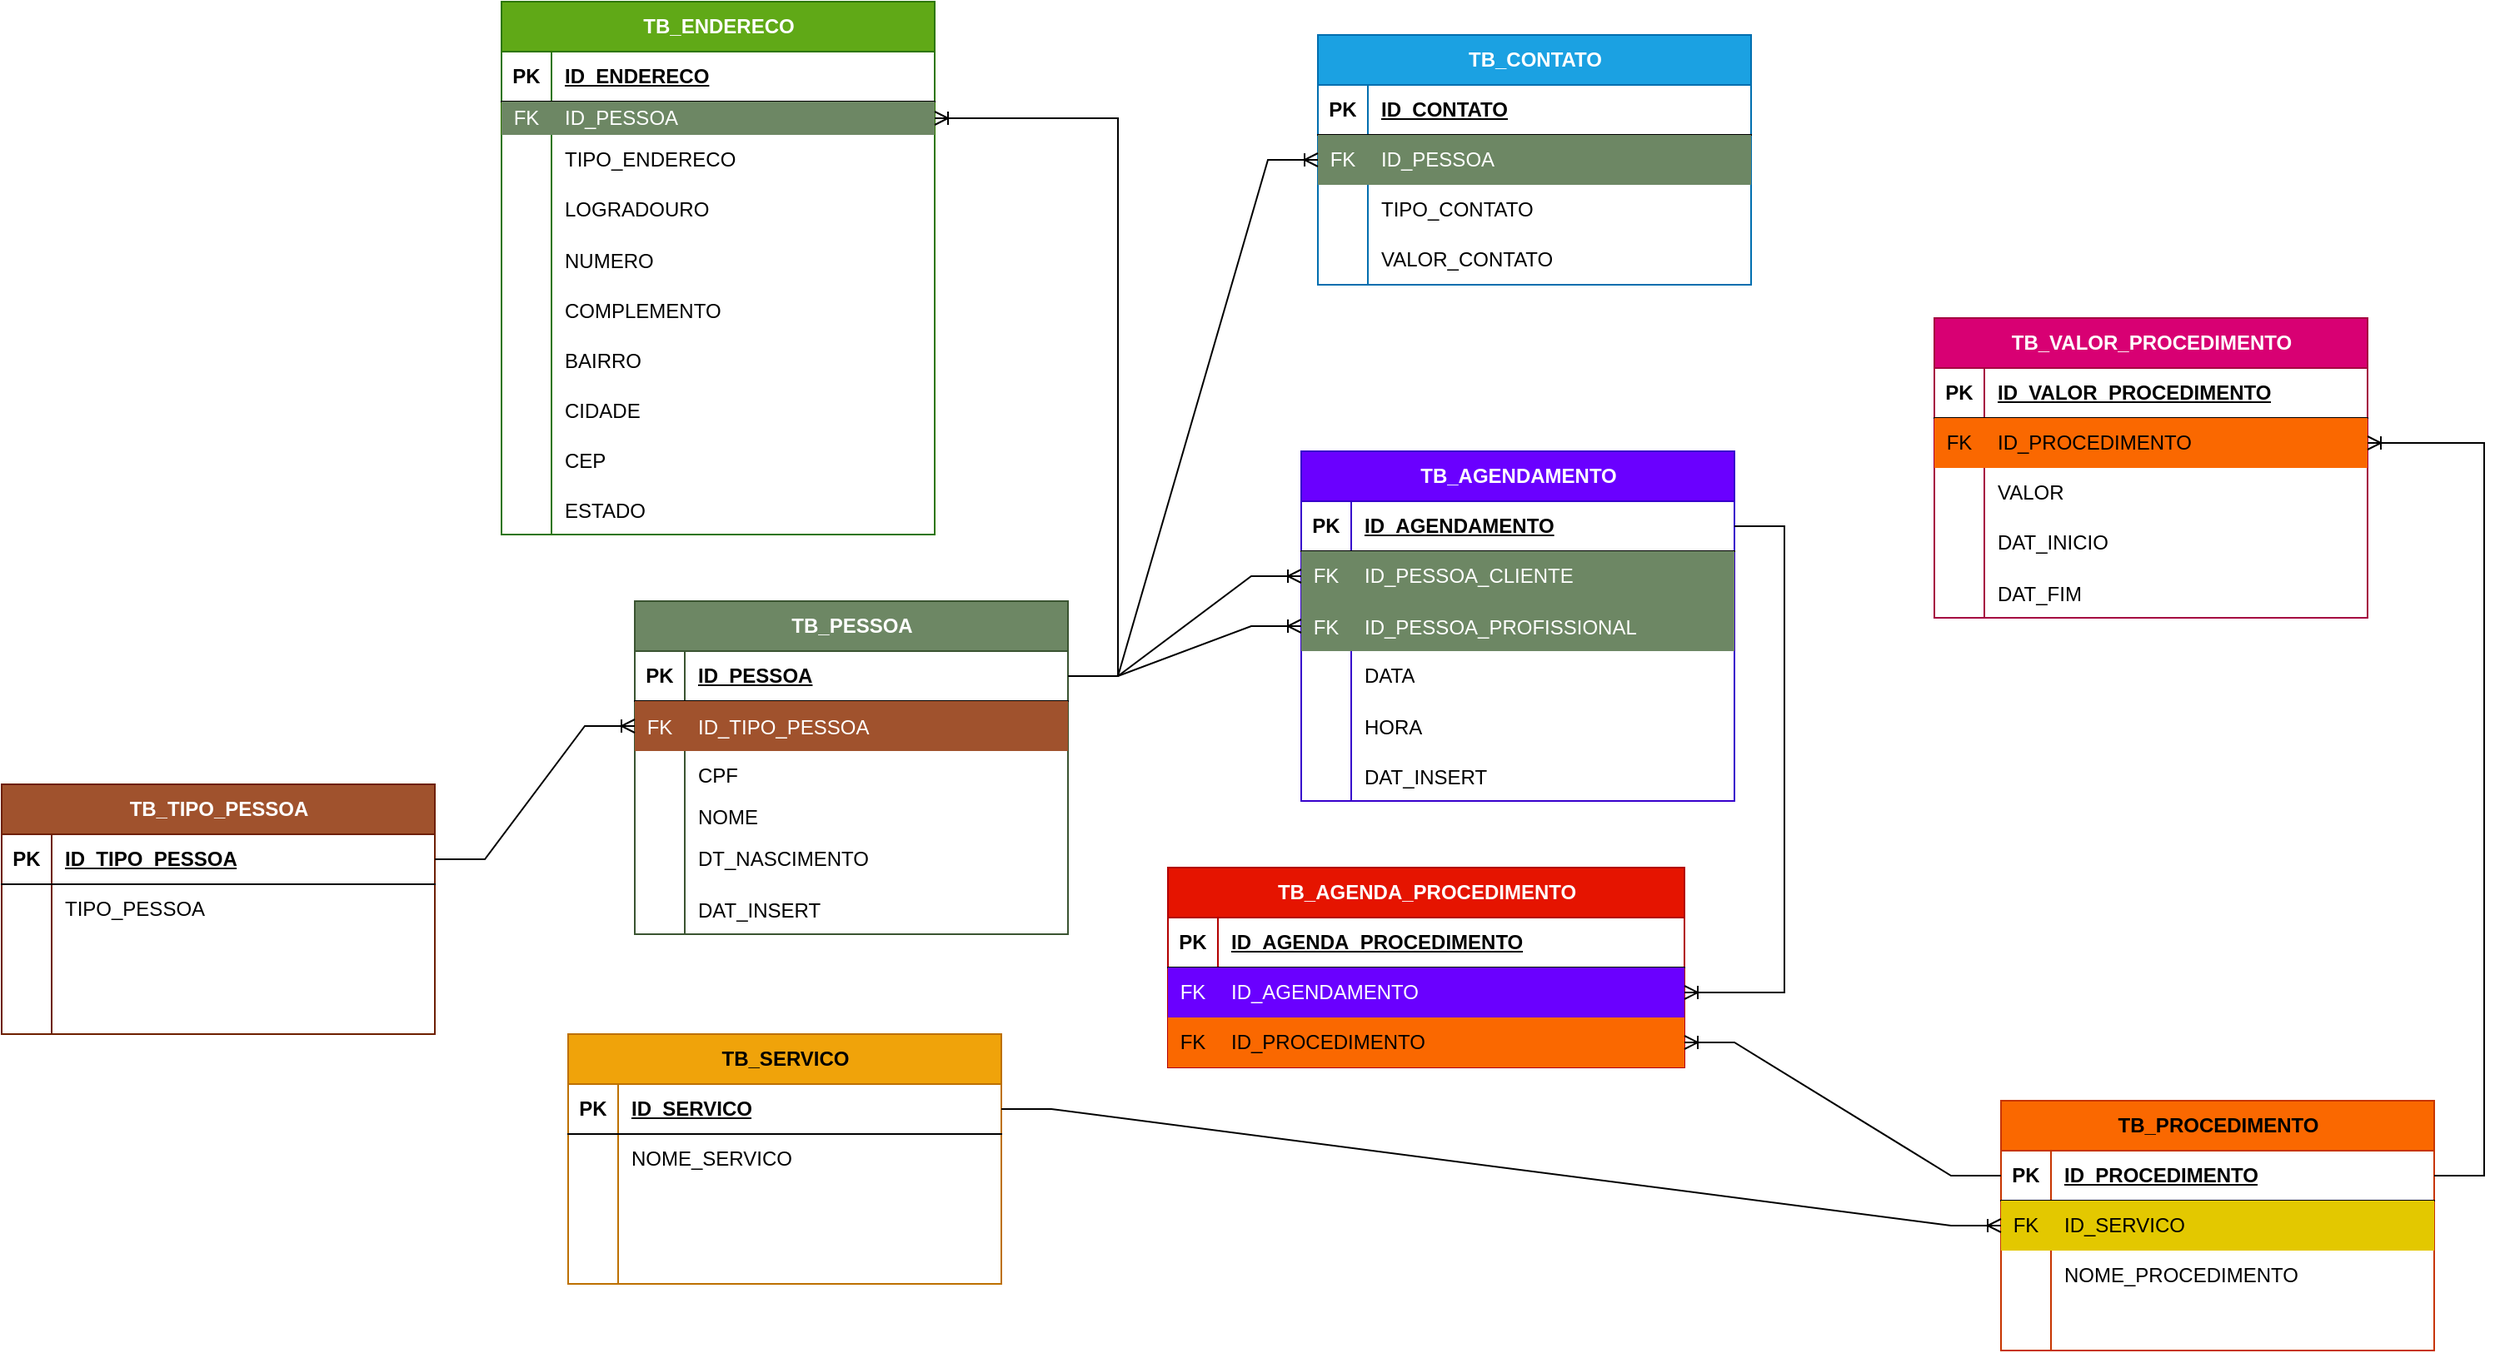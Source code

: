 <mxfile version="22.1.18" type="device">
  <diagram name="Page-1" id="kfKm6hK98SW3rsAAeNhE">
    <mxGraphModel dx="1103" dy="1609" grid="1" gridSize="10" guides="1" tooltips="1" connect="1" arrows="1" fold="1" page="0" pageScale="1" pageWidth="827" pageHeight="1169" math="0" shadow="0">
      <root>
        <mxCell id="0" />
        <mxCell id="1" parent="0" />
        <mxCell id="32uv14iKNgtsByc-6M70-2" value="TB_PESSOA" style="shape=table;startSize=30;container=1;collapsible=1;childLayout=tableLayout;fixedRows=1;rowLines=0;fontStyle=1;align=center;resizeLast=1;html=1;fillColor=#6d8764;fontColor=#ffffff;strokeColor=#3A5431;" parent="1" vertex="1">
          <mxGeometry x="1360" y="-70" width="260" height="200" as="geometry" />
        </mxCell>
        <mxCell id="32uv14iKNgtsByc-6M70-3" value="" style="shape=tableRow;horizontal=0;startSize=0;swimlaneHead=0;swimlaneBody=0;fillColor=none;collapsible=0;dropTarget=0;points=[[0,0.5],[1,0.5]];portConstraint=eastwest;top=0;left=0;right=0;bottom=1;" parent="32uv14iKNgtsByc-6M70-2" vertex="1">
          <mxGeometry y="30" width="260" height="30" as="geometry" />
        </mxCell>
        <mxCell id="32uv14iKNgtsByc-6M70-4" value="PK" style="shape=partialRectangle;connectable=0;fillColor=none;top=0;left=0;bottom=0;right=0;fontStyle=1;overflow=hidden;whiteSpace=wrap;html=1;" parent="32uv14iKNgtsByc-6M70-3" vertex="1">
          <mxGeometry width="30" height="30" as="geometry">
            <mxRectangle width="30" height="30" as="alternateBounds" />
          </mxGeometry>
        </mxCell>
        <mxCell id="32uv14iKNgtsByc-6M70-5" value="ID_PESSOA" style="shape=partialRectangle;connectable=0;fillColor=none;top=0;left=0;bottom=0;right=0;align=left;spacingLeft=6;fontStyle=5;overflow=hidden;whiteSpace=wrap;html=1;" parent="32uv14iKNgtsByc-6M70-3" vertex="1">
          <mxGeometry x="30" width="230" height="30" as="geometry">
            <mxRectangle width="230" height="30" as="alternateBounds" />
          </mxGeometry>
        </mxCell>
        <mxCell id="a17Sjo-pHTHRnqg8WpkV-28" value="" style="shape=tableRow;horizontal=0;startSize=0;swimlaneHead=0;swimlaneBody=0;fillColor=none;collapsible=0;dropTarget=0;points=[[0,0.5],[1,0.5]];portConstraint=eastwest;top=0;left=0;right=0;bottom=0;" parent="32uv14iKNgtsByc-6M70-2" vertex="1">
          <mxGeometry y="60" width="260" height="30" as="geometry" />
        </mxCell>
        <mxCell id="a17Sjo-pHTHRnqg8WpkV-29" value="FK" style="shape=partialRectangle;connectable=0;fillColor=#a0522d;top=0;left=0;bottom=0;right=0;editable=1;overflow=hidden;fontColor=#ffffff;strokeColor=#6D1F00;" parent="a17Sjo-pHTHRnqg8WpkV-28" vertex="1">
          <mxGeometry width="30" height="30" as="geometry">
            <mxRectangle width="30" height="30" as="alternateBounds" />
          </mxGeometry>
        </mxCell>
        <mxCell id="a17Sjo-pHTHRnqg8WpkV-30" value="ID_TIPO_PESSOA" style="shape=partialRectangle;connectable=0;fillColor=#a0522d;top=0;left=0;bottom=0;right=0;align=left;spacingLeft=6;overflow=hidden;fontColor=#ffffff;strokeColor=#6D1F00;" parent="a17Sjo-pHTHRnqg8WpkV-28" vertex="1">
          <mxGeometry x="30" width="230" height="30" as="geometry">
            <mxRectangle width="230" height="30" as="alternateBounds" />
          </mxGeometry>
        </mxCell>
        <mxCell id="32uv14iKNgtsByc-6M70-6" value="" style="shape=tableRow;horizontal=0;startSize=0;swimlaneHead=0;swimlaneBody=0;fillColor=none;collapsible=0;dropTarget=0;points=[[0,0.5],[1,0.5]];portConstraint=eastwest;top=0;left=0;right=0;bottom=0;" parent="32uv14iKNgtsByc-6M70-2" vertex="1">
          <mxGeometry y="90" width="260" height="30" as="geometry" />
        </mxCell>
        <mxCell id="32uv14iKNgtsByc-6M70-7" value="" style="shape=partialRectangle;connectable=0;fillColor=none;top=0;left=0;bottom=0;right=0;editable=1;overflow=hidden;whiteSpace=wrap;html=1;" parent="32uv14iKNgtsByc-6M70-6" vertex="1">
          <mxGeometry width="30" height="30" as="geometry">
            <mxRectangle width="30" height="30" as="alternateBounds" />
          </mxGeometry>
        </mxCell>
        <mxCell id="32uv14iKNgtsByc-6M70-8" value="CPF" style="shape=partialRectangle;connectable=0;fillColor=none;top=0;left=0;bottom=0;right=0;align=left;spacingLeft=6;overflow=hidden;whiteSpace=wrap;html=1;" parent="32uv14iKNgtsByc-6M70-6" vertex="1">
          <mxGeometry x="30" width="230" height="30" as="geometry">
            <mxRectangle width="230" height="30" as="alternateBounds" />
          </mxGeometry>
        </mxCell>
        <mxCell id="32uv14iKNgtsByc-6M70-9" value="" style="shape=tableRow;horizontal=0;startSize=0;swimlaneHead=0;swimlaneBody=0;fillColor=none;collapsible=0;dropTarget=0;points=[[0,0.5],[1,0.5]];portConstraint=eastwest;top=0;left=0;right=0;bottom=0;" parent="32uv14iKNgtsByc-6M70-2" vertex="1">
          <mxGeometry y="120" width="260" height="20" as="geometry" />
        </mxCell>
        <mxCell id="32uv14iKNgtsByc-6M70-10" value="" style="shape=partialRectangle;connectable=0;fillColor=none;top=0;left=0;bottom=0;right=0;editable=1;overflow=hidden;whiteSpace=wrap;html=1;" parent="32uv14iKNgtsByc-6M70-9" vertex="1">
          <mxGeometry width="30" height="20" as="geometry">
            <mxRectangle width="30" height="20" as="alternateBounds" />
          </mxGeometry>
        </mxCell>
        <mxCell id="32uv14iKNgtsByc-6M70-11" value="NOME" style="shape=partialRectangle;connectable=0;fillColor=none;top=0;left=0;bottom=0;right=0;align=left;spacingLeft=6;overflow=hidden;whiteSpace=wrap;html=1;" parent="32uv14iKNgtsByc-6M70-9" vertex="1">
          <mxGeometry x="30" width="230" height="20" as="geometry">
            <mxRectangle width="230" height="20" as="alternateBounds" />
          </mxGeometry>
        </mxCell>
        <mxCell id="32uv14iKNgtsByc-6M70-12" value="" style="shape=tableRow;horizontal=0;startSize=0;swimlaneHead=0;swimlaneBody=0;fillColor=none;collapsible=0;dropTarget=0;points=[[0,0.5],[1,0.5]];portConstraint=eastwest;top=0;left=0;right=0;bottom=0;" parent="32uv14iKNgtsByc-6M70-2" vertex="1">
          <mxGeometry y="140" width="260" height="30" as="geometry" />
        </mxCell>
        <mxCell id="32uv14iKNgtsByc-6M70-13" value="" style="shape=partialRectangle;connectable=0;fillColor=none;top=0;left=0;bottom=0;right=0;editable=1;overflow=hidden;whiteSpace=wrap;html=1;" parent="32uv14iKNgtsByc-6M70-12" vertex="1">
          <mxGeometry width="30" height="30" as="geometry">
            <mxRectangle width="30" height="30" as="alternateBounds" />
          </mxGeometry>
        </mxCell>
        <mxCell id="32uv14iKNgtsByc-6M70-14" value="DT_NASCIMENTO" style="shape=partialRectangle;connectable=0;fillColor=none;top=0;left=0;bottom=0;right=0;align=left;spacingLeft=6;overflow=hidden;whiteSpace=wrap;html=1;" parent="32uv14iKNgtsByc-6M70-12" vertex="1">
          <mxGeometry x="30" width="230" height="30" as="geometry">
            <mxRectangle width="230" height="30" as="alternateBounds" />
          </mxGeometry>
        </mxCell>
        <mxCell id="a17Sjo-pHTHRnqg8WpkV-25" value="" style="shape=tableRow;horizontal=0;startSize=0;swimlaneHead=0;swimlaneBody=0;fillColor=none;collapsible=0;dropTarget=0;points=[[0,0.5],[1,0.5]];portConstraint=eastwest;top=0;left=0;right=0;bottom=0;" parent="32uv14iKNgtsByc-6M70-2" vertex="1">
          <mxGeometry y="170" width="260" height="30" as="geometry" />
        </mxCell>
        <mxCell id="a17Sjo-pHTHRnqg8WpkV-26" value="" style="shape=partialRectangle;connectable=0;fillColor=none;top=0;left=0;bottom=0;right=0;editable=1;overflow=hidden;" parent="a17Sjo-pHTHRnqg8WpkV-25" vertex="1">
          <mxGeometry width="30" height="30" as="geometry">
            <mxRectangle width="30" height="30" as="alternateBounds" />
          </mxGeometry>
        </mxCell>
        <mxCell id="a17Sjo-pHTHRnqg8WpkV-27" value="DAT_INSERT" style="shape=partialRectangle;connectable=0;fillColor=none;top=0;left=0;bottom=0;right=0;align=left;spacingLeft=6;overflow=hidden;" parent="a17Sjo-pHTHRnqg8WpkV-25" vertex="1">
          <mxGeometry x="30" width="230" height="30" as="geometry">
            <mxRectangle width="230" height="30" as="alternateBounds" />
          </mxGeometry>
        </mxCell>
        <mxCell id="32uv14iKNgtsByc-6M70-15" value="TB_CONTATO" style="shape=table;startSize=30;container=1;collapsible=1;childLayout=tableLayout;fixedRows=1;rowLines=0;fontStyle=1;align=center;resizeLast=1;html=1;fillColor=#1ba1e2;fontColor=#ffffff;strokeColor=#006EAF;" parent="1" vertex="1">
          <mxGeometry x="1770" y="-410" width="260" height="150" as="geometry" />
        </mxCell>
        <mxCell id="32uv14iKNgtsByc-6M70-16" value="" style="shape=tableRow;horizontal=0;startSize=0;swimlaneHead=0;swimlaneBody=0;fillColor=none;collapsible=0;dropTarget=0;points=[[0,0.5],[1,0.5]];portConstraint=eastwest;top=0;left=0;right=0;bottom=1;" parent="32uv14iKNgtsByc-6M70-15" vertex="1">
          <mxGeometry y="30" width="260" height="30" as="geometry" />
        </mxCell>
        <mxCell id="32uv14iKNgtsByc-6M70-17" value="PK" style="shape=partialRectangle;connectable=0;fillColor=none;top=0;left=0;bottom=0;right=0;fontStyle=1;overflow=hidden;whiteSpace=wrap;html=1;" parent="32uv14iKNgtsByc-6M70-16" vertex="1">
          <mxGeometry width="30" height="30" as="geometry">
            <mxRectangle width="30" height="30" as="alternateBounds" />
          </mxGeometry>
        </mxCell>
        <mxCell id="32uv14iKNgtsByc-6M70-18" value="ID_CONTATO" style="shape=partialRectangle;connectable=0;fillColor=none;top=0;left=0;bottom=0;right=0;align=left;spacingLeft=6;fontStyle=5;overflow=hidden;whiteSpace=wrap;html=1;" parent="32uv14iKNgtsByc-6M70-16" vertex="1">
          <mxGeometry x="30" width="230" height="30" as="geometry">
            <mxRectangle width="230" height="30" as="alternateBounds" />
          </mxGeometry>
        </mxCell>
        <mxCell id="32uv14iKNgtsByc-6M70-19" value="" style="shape=tableRow;horizontal=0;startSize=0;swimlaneHead=0;swimlaneBody=0;fillColor=none;collapsible=0;dropTarget=0;points=[[0,0.5],[1,0.5]];portConstraint=eastwest;top=0;left=0;right=0;bottom=0;" parent="32uv14iKNgtsByc-6M70-15" vertex="1">
          <mxGeometry y="60" width="260" height="30" as="geometry" />
        </mxCell>
        <mxCell id="32uv14iKNgtsByc-6M70-20" value="FK" style="shape=partialRectangle;connectable=0;fillColor=#6d8764;top=0;left=0;bottom=0;right=0;editable=1;overflow=hidden;whiteSpace=wrap;html=1;fontColor=#ffffff;strokeColor=#3A5431;" parent="32uv14iKNgtsByc-6M70-19" vertex="1">
          <mxGeometry width="30" height="30" as="geometry">
            <mxRectangle width="30" height="30" as="alternateBounds" />
          </mxGeometry>
        </mxCell>
        <mxCell id="32uv14iKNgtsByc-6M70-21" value="ID_PESSOA" style="shape=partialRectangle;connectable=0;fillColor=#6d8764;top=0;left=0;bottom=0;right=0;align=left;spacingLeft=6;overflow=hidden;whiteSpace=wrap;html=1;fontColor=#ffffff;strokeColor=#3A5431;" parent="32uv14iKNgtsByc-6M70-19" vertex="1">
          <mxGeometry x="30" width="230" height="30" as="geometry">
            <mxRectangle width="230" height="30" as="alternateBounds" />
          </mxGeometry>
        </mxCell>
        <mxCell id="32uv14iKNgtsByc-6M70-22" value="" style="shape=tableRow;horizontal=0;startSize=0;swimlaneHead=0;swimlaneBody=0;fillColor=none;collapsible=0;dropTarget=0;points=[[0,0.5],[1,0.5]];portConstraint=eastwest;top=0;left=0;right=0;bottom=0;" parent="32uv14iKNgtsByc-6M70-15" vertex="1">
          <mxGeometry y="90" width="260" height="30" as="geometry" />
        </mxCell>
        <mxCell id="32uv14iKNgtsByc-6M70-23" value="" style="shape=partialRectangle;connectable=0;fillColor=none;top=0;left=0;bottom=0;right=0;editable=1;overflow=hidden;whiteSpace=wrap;html=1;" parent="32uv14iKNgtsByc-6M70-22" vertex="1">
          <mxGeometry width="30" height="30" as="geometry">
            <mxRectangle width="30" height="30" as="alternateBounds" />
          </mxGeometry>
        </mxCell>
        <mxCell id="32uv14iKNgtsByc-6M70-24" value="TIPO_CONTATO" style="shape=partialRectangle;connectable=0;fillColor=none;top=0;left=0;bottom=0;right=0;align=left;spacingLeft=6;overflow=hidden;whiteSpace=wrap;html=1;" parent="32uv14iKNgtsByc-6M70-22" vertex="1">
          <mxGeometry x="30" width="230" height="30" as="geometry">
            <mxRectangle width="230" height="30" as="alternateBounds" />
          </mxGeometry>
        </mxCell>
        <mxCell id="32uv14iKNgtsByc-6M70-25" value="" style="shape=tableRow;horizontal=0;startSize=0;swimlaneHead=0;swimlaneBody=0;fillColor=none;collapsible=0;dropTarget=0;points=[[0,0.5],[1,0.5]];portConstraint=eastwest;top=0;left=0;right=0;bottom=0;" parent="32uv14iKNgtsByc-6M70-15" vertex="1">
          <mxGeometry y="120" width="260" height="30" as="geometry" />
        </mxCell>
        <mxCell id="32uv14iKNgtsByc-6M70-26" value="" style="shape=partialRectangle;connectable=0;fillColor=none;top=0;left=0;bottom=0;right=0;editable=1;overflow=hidden;whiteSpace=wrap;html=1;" parent="32uv14iKNgtsByc-6M70-25" vertex="1">
          <mxGeometry width="30" height="30" as="geometry">
            <mxRectangle width="30" height="30" as="alternateBounds" />
          </mxGeometry>
        </mxCell>
        <mxCell id="32uv14iKNgtsByc-6M70-27" value="VALOR_CONTATO" style="shape=partialRectangle;connectable=0;fillColor=none;top=0;left=0;bottom=0;right=0;align=left;spacingLeft=6;overflow=hidden;whiteSpace=wrap;html=1;" parent="32uv14iKNgtsByc-6M70-25" vertex="1">
          <mxGeometry x="30" width="230" height="30" as="geometry">
            <mxRectangle width="230" height="30" as="alternateBounds" />
          </mxGeometry>
        </mxCell>
        <mxCell id="32uv14iKNgtsByc-6M70-28" value="TB_ENDERECO" style="shape=table;startSize=30;container=1;collapsible=1;childLayout=tableLayout;fixedRows=1;rowLines=0;fontStyle=1;align=center;resizeLast=1;html=1;fillColor=#60a917;fontColor=#ffffff;strokeColor=#2D7600;" parent="1" vertex="1">
          <mxGeometry x="1280" y="-430" width="260" height="320" as="geometry" />
        </mxCell>
        <mxCell id="32uv14iKNgtsByc-6M70-29" value="" style="shape=tableRow;horizontal=0;startSize=0;swimlaneHead=0;swimlaneBody=0;fillColor=none;collapsible=0;dropTarget=0;points=[[0,0.5],[1,0.5]];portConstraint=eastwest;top=0;left=0;right=0;bottom=1;" parent="32uv14iKNgtsByc-6M70-28" vertex="1">
          <mxGeometry y="30" width="260" height="30" as="geometry" />
        </mxCell>
        <mxCell id="32uv14iKNgtsByc-6M70-30" value="PK" style="shape=partialRectangle;connectable=0;fillColor=none;top=0;left=0;bottom=0;right=0;fontStyle=1;overflow=hidden;whiteSpace=wrap;html=1;" parent="32uv14iKNgtsByc-6M70-29" vertex="1">
          <mxGeometry width="30" height="30" as="geometry">
            <mxRectangle width="30" height="30" as="alternateBounds" />
          </mxGeometry>
        </mxCell>
        <mxCell id="32uv14iKNgtsByc-6M70-31" value="ID_ENDERECO" style="shape=partialRectangle;connectable=0;fillColor=none;top=0;left=0;bottom=0;right=0;align=left;spacingLeft=6;fontStyle=5;overflow=hidden;whiteSpace=wrap;html=1;" parent="32uv14iKNgtsByc-6M70-29" vertex="1">
          <mxGeometry x="30" width="230" height="30" as="geometry">
            <mxRectangle width="230" height="30" as="alternateBounds" />
          </mxGeometry>
        </mxCell>
        <mxCell id="32uv14iKNgtsByc-6M70-32" value="" style="shape=tableRow;horizontal=0;startSize=0;swimlaneHead=0;swimlaneBody=0;fillColor=none;collapsible=0;dropTarget=0;points=[[0,0.5],[1,0.5]];portConstraint=eastwest;top=0;left=0;right=0;bottom=0;" parent="32uv14iKNgtsByc-6M70-28" vertex="1">
          <mxGeometry y="60" width="260" height="20" as="geometry" />
        </mxCell>
        <mxCell id="32uv14iKNgtsByc-6M70-33" value="FK" style="shape=partialRectangle;connectable=0;fillColor=#6d8764;top=0;left=0;bottom=0;right=0;editable=1;overflow=hidden;whiteSpace=wrap;html=1;fontColor=#ffffff;strokeColor=#3A5431;" parent="32uv14iKNgtsByc-6M70-32" vertex="1">
          <mxGeometry width="30" height="20" as="geometry">
            <mxRectangle width="30" height="20" as="alternateBounds" />
          </mxGeometry>
        </mxCell>
        <mxCell id="32uv14iKNgtsByc-6M70-34" value="ID_PESSOA" style="shape=partialRectangle;connectable=0;fillColor=#6d8764;top=0;left=0;bottom=0;right=0;align=left;spacingLeft=6;overflow=hidden;whiteSpace=wrap;html=1;fontColor=#ffffff;strokeColor=#3A5431;" parent="32uv14iKNgtsByc-6M70-32" vertex="1">
          <mxGeometry x="30" width="230" height="20" as="geometry">
            <mxRectangle width="230" height="20" as="alternateBounds" />
          </mxGeometry>
        </mxCell>
        <mxCell id="32uv14iKNgtsByc-6M70-35" value="" style="shape=tableRow;horizontal=0;startSize=0;swimlaneHead=0;swimlaneBody=0;fillColor=none;collapsible=0;dropTarget=0;points=[[0,0.5],[1,0.5]];portConstraint=eastwest;top=0;left=0;right=0;bottom=0;" parent="32uv14iKNgtsByc-6M70-28" vertex="1">
          <mxGeometry y="80" width="260" height="30" as="geometry" />
        </mxCell>
        <mxCell id="32uv14iKNgtsByc-6M70-36" value="" style="shape=partialRectangle;connectable=0;fillColor=none;top=0;left=0;bottom=0;right=0;editable=1;overflow=hidden;whiteSpace=wrap;html=1;" parent="32uv14iKNgtsByc-6M70-35" vertex="1">
          <mxGeometry width="30" height="30" as="geometry">
            <mxRectangle width="30" height="30" as="alternateBounds" />
          </mxGeometry>
        </mxCell>
        <mxCell id="32uv14iKNgtsByc-6M70-37" value="TIPO_ENDERECO" style="shape=partialRectangle;connectable=0;fillColor=none;top=0;left=0;bottom=0;right=0;align=left;spacingLeft=6;overflow=hidden;whiteSpace=wrap;html=1;" parent="32uv14iKNgtsByc-6M70-35" vertex="1">
          <mxGeometry x="30" width="230" height="30" as="geometry">
            <mxRectangle width="230" height="30" as="alternateBounds" />
          </mxGeometry>
        </mxCell>
        <mxCell id="32uv14iKNgtsByc-6M70-38" value="" style="shape=tableRow;horizontal=0;startSize=0;swimlaneHead=0;swimlaneBody=0;fillColor=none;collapsible=0;dropTarget=0;points=[[0,0.5],[1,0.5]];portConstraint=eastwest;top=0;left=0;right=0;bottom=0;" parent="32uv14iKNgtsByc-6M70-28" vertex="1">
          <mxGeometry y="110" width="260" height="30" as="geometry" />
        </mxCell>
        <mxCell id="32uv14iKNgtsByc-6M70-39" value="" style="shape=partialRectangle;connectable=0;fillColor=none;top=0;left=0;bottom=0;right=0;editable=1;overflow=hidden;whiteSpace=wrap;html=1;" parent="32uv14iKNgtsByc-6M70-38" vertex="1">
          <mxGeometry width="30" height="30" as="geometry">
            <mxRectangle width="30" height="30" as="alternateBounds" />
          </mxGeometry>
        </mxCell>
        <mxCell id="32uv14iKNgtsByc-6M70-40" value="LOGRADOURO" style="shape=partialRectangle;connectable=0;fillColor=none;top=0;left=0;bottom=0;right=0;align=left;spacingLeft=6;overflow=hidden;whiteSpace=wrap;html=1;" parent="32uv14iKNgtsByc-6M70-38" vertex="1">
          <mxGeometry x="30" width="230" height="30" as="geometry">
            <mxRectangle width="230" height="30" as="alternateBounds" />
          </mxGeometry>
        </mxCell>
        <mxCell id="a17Sjo-pHTHRnqg8WpkV-1" value="" style="shape=tableRow;horizontal=0;startSize=0;swimlaneHead=0;swimlaneBody=0;fillColor=none;collapsible=0;dropTarget=0;points=[[0,0.5],[1,0.5]];portConstraint=eastwest;top=0;left=0;right=0;bottom=0;" parent="32uv14iKNgtsByc-6M70-28" vertex="1">
          <mxGeometry y="140" width="260" height="30" as="geometry" />
        </mxCell>
        <mxCell id="a17Sjo-pHTHRnqg8WpkV-2" value="" style="shape=partialRectangle;connectable=0;fillColor=none;top=0;left=0;bottom=0;right=0;editable=1;overflow=hidden;" parent="a17Sjo-pHTHRnqg8WpkV-1" vertex="1">
          <mxGeometry width="30" height="30" as="geometry">
            <mxRectangle width="30" height="30" as="alternateBounds" />
          </mxGeometry>
        </mxCell>
        <mxCell id="a17Sjo-pHTHRnqg8WpkV-3" value="NUMERO" style="shape=partialRectangle;connectable=0;fillColor=none;top=0;left=0;bottom=0;right=0;align=left;spacingLeft=6;overflow=hidden;" parent="a17Sjo-pHTHRnqg8WpkV-1" vertex="1">
          <mxGeometry x="30" width="230" height="30" as="geometry">
            <mxRectangle width="230" height="30" as="alternateBounds" />
          </mxGeometry>
        </mxCell>
        <mxCell id="a17Sjo-pHTHRnqg8WpkV-4" value="" style="shape=tableRow;horizontal=0;startSize=0;swimlaneHead=0;swimlaneBody=0;fillColor=none;collapsible=0;dropTarget=0;points=[[0,0.5],[1,0.5]];portConstraint=eastwest;top=0;left=0;right=0;bottom=0;" parent="32uv14iKNgtsByc-6M70-28" vertex="1">
          <mxGeometry y="170" width="260" height="30" as="geometry" />
        </mxCell>
        <mxCell id="a17Sjo-pHTHRnqg8WpkV-5" value="" style="shape=partialRectangle;connectable=0;fillColor=none;top=0;left=0;bottom=0;right=0;editable=1;overflow=hidden;" parent="a17Sjo-pHTHRnqg8WpkV-4" vertex="1">
          <mxGeometry width="30" height="30" as="geometry">
            <mxRectangle width="30" height="30" as="alternateBounds" />
          </mxGeometry>
        </mxCell>
        <mxCell id="a17Sjo-pHTHRnqg8WpkV-6" value="COMPLEMENTO" style="shape=partialRectangle;connectable=0;fillColor=none;top=0;left=0;bottom=0;right=0;align=left;spacingLeft=6;overflow=hidden;" parent="a17Sjo-pHTHRnqg8WpkV-4" vertex="1">
          <mxGeometry x="30" width="230" height="30" as="geometry">
            <mxRectangle width="230" height="30" as="alternateBounds" />
          </mxGeometry>
        </mxCell>
        <mxCell id="a17Sjo-pHTHRnqg8WpkV-7" value="" style="shape=tableRow;horizontal=0;startSize=0;swimlaneHead=0;swimlaneBody=0;fillColor=none;collapsible=0;dropTarget=0;points=[[0,0.5],[1,0.5]];portConstraint=eastwest;top=0;left=0;right=0;bottom=0;" parent="32uv14iKNgtsByc-6M70-28" vertex="1">
          <mxGeometry y="200" width="260" height="30" as="geometry" />
        </mxCell>
        <mxCell id="a17Sjo-pHTHRnqg8WpkV-8" value="" style="shape=partialRectangle;connectable=0;fillColor=none;top=0;left=0;bottom=0;right=0;editable=1;overflow=hidden;" parent="a17Sjo-pHTHRnqg8WpkV-7" vertex="1">
          <mxGeometry width="30" height="30" as="geometry">
            <mxRectangle width="30" height="30" as="alternateBounds" />
          </mxGeometry>
        </mxCell>
        <mxCell id="a17Sjo-pHTHRnqg8WpkV-9" value="BAIRRO" style="shape=partialRectangle;connectable=0;fillColor=none;top=0;left=0;bottom=0;right=0;align=left;spacingLeft=6;overflow=hidden;" parent="a17Sjo-pHTHRnqg8WpkV-7" vertex="1">
          <mxGeometry x="30" width="230" height="30" as="geometry">
            <mxRectangle width="230" height="30" as="alternateBounds" />
          </mxGeometry>
        </mxCell>
        <mxCell id="a17Sjo-pHTHRnqg8WpkV-10" value="" style="shape=tableRow;horizontal=0;startSize=0;swimlaneHead=0;swimlaneBody=0;fillColor=none;collapsible=0;dropTarget=0;points=[[0,0.5],[1,0.5]];portConstraint=eastwest;top=0;left=0;right=0;bottom=0;" parent="32uv14iKNgtsByc-6M70-28" vertex="1">
          <mxGeometry y="230" width="260" height="30" as="geometry" />
        </mxCell>
        <mxCell id="a17Sjo-pHTHRnqg8WpkV-11" value="" style="shape=partialRectangle;connectable=0;fillColor=none;top=0;left=0;bottom=0;right=0;editable=1;overflow=hidden;" parent="a17Sjo-pHTHRnqg8WpkV-10" vertex="1">
          <mxGeometry width="30" height="30" as="geometry">
            <mxRectangle width="30" height="30" as="alternateBounds" />
          </mxGeometry>
        </mxCell>
        <mxCell id="a17Sjo-pHTHRnqg8WpkV-12" value="CIDADE" style="shape=partialRectangle;connectable=0;fillColor=none;top=0;left=0;bottom=0;right=0;align=left;spacingLeft=6;overflow=hidden;" parent="a17Sjo-pHTHRnqg8WpkV-10" vertex="1">
          <mxGeometry x="30" width="230" height="30" as="geometry">
            <mxRectangle width="230" height="30" as="alternateBounds" />
          </mxGeometry>
        </mxCell>
        <mxCell id="a17Sjo-pHTHRnqg8WpkV-13" value="" style="shape=tableRow;horizontal=0;startSize=0;swimlaneHead=0;swimlaneBody=0;fillColor=none;collapsible=0;dropTarget=0;points=[[0,0.5],[1,0.5]];portConstraint=eastwest;top=0;left=0;right=0;bottom=0;" parent="32uv14iKNgtsByc-6M70-28" vertex="1">
          <mxGeometry y="260" width="260" height="30" as="geometry" />
        </mxCell>
        <mxCell id="a17Sjo-pHTHRnqg8WpkV-14" value="" style="shape=partialRectangle;connectable=0;fillColor=none;top=0;left=0;bottom=0;right=0;editable=1;overflow=hidden;" parent="a17Sjo-pHTHRnqg8WpkV-13" vertex="1">
          <mxGeometry width="30" height="30" as="geometry">
            <mxRectangle width="30" height="30" as="alternateBounds" />
          </mxGeometry>
        </mxCell>
        <mxCell id="a17Sjo-pHTHRnqg8WpkV-15" value="CEP" style="shape=partialRectangle;connectable=0;fillColor=none;top=0;left=0;bottom=0;right=0;align=left;spacingLeft=6;overflow=hidden;" parent="a17Sjo-pHTHRnqg8WpkV-13" vertex="1">
          <mxGeometry x="30" width="230" height="30" as="geometry">
            <mxRectangle width="230" height="30" as="alternateBounds" />
          </mxGeometry>
        </mxCell>
        <mxCell id="a17Sjo-pHTHRnqg8WpkV-16" value="" style="shape=tableRow;horizontal=0;startSize=0;swimlaneHead=0;swimlaneBody=0;fillColor=none;collapsible=0;dropTarget=0;points=[[0,0.5],[1,0.5]];portConstraint=eastwest;top=0;left=0;right=0;bottom=0;" parent="32uv14iKNgtsByc-6M70-28" vertex="1">
          <mxGeometry y="290" width="260" height="30" as="geometry" />
        </mxCell>
        <mxCell id="a17Sjo-pHTHRnqg8WpkV-17" value="" style="shape=partialRectangle;connectable=0;fillColor=none;top=0;left=0;bottom=0;right=0;editable=1;overflow=hidden;" parent="a17Sjo-pHTHRnqg8WpkV-16" vertex="1">
          <mxGeometry width="30" height="30" as="geometry">
            <mxRectangle width="30" height="30" as="alternateBounds" />
          </mxGeometry>
        </mxCell>
        <mxCell id="a17Sjo-pHTHRnqg8WpkV-18" value="ESTADO" style="shape=partialRectangle;connectable=0;fillColor=none;top=0;left=0;bottom=0;right=0;align=left;spacingLeft=6;overflow=hidden;" parent="a17Sjo-pHTHRnqg8WpkV-16" vertex="1">
          <mxGeometry x="30" width="230" height="30" as="geometry">
            <mxRectangle width="230" height="30" as="alternateBounds" />
          </mxGeometry>
        </mxCell>
        <mxCell id="32uv14iKNgtsByc-6M70-49" value="TB_TIPO_PESSOA" style="shape=table;startSize=30;container=1;collapsible=1;childLayout=tableLayout;fixedRows=1;rowLines=0;fontStyle=1;align=center;resizeLast=1;html=1;fillColor=#a0522d;fontColor=#ffffff;strokeColor=#6D1F00;" parent="1" vertex="1">
          <mxGeometry x="980" y="40" width="260" height="150" as="geometry" />
        </mxCell>
        <mxCell id="32uv14iKNgtsByc-6M70-50" value="" style="shape=tableRow;horizontal=0;startSize=0;swimlaneHead=0;swimlaneBody=0;fillColor=none;collapsible=0;dropTarget=0;points=[[0,0.5],[1,0.5]];portConstraint=eastwest;top=0;left=0;right=0;bottom=1;" parent="32uv14iKNgtsByc-6M70-49" vertex="1">
          <mxGeometry y="30" width="260" height="30" as="geometry" />
        </mxCell>
        <mxCell id="32uv14iKNgtsByc-6M70-51" value="PK" style="shape=partialRectangle;connectable=0;fillColor=none;top=0;left=0;bottom=0;right=0;fontStyle=1;overflow=hidden;whiteSpace=wrap;html=1;" parent="32uv14iKNgtsByc-6M70-50" vertex="1">
          <mxGeometry width="30" height="30" as="geometry">
            <mxRectangle width="30" height="30" as="alternateBounds" />
          </mxGeometry>
        </mxCell>
        <mxCell id="32uv14iKNgtsByc-6M70-52" value="ID_TIPO_PESSOA" style="shape=partialRectangle;connectable=0;fillColor=none;top=0;left=0;bottom=0;right=0;align=left;spacingLeft=6;fontStyle=5;overflow=hidden;whiteSpace=wrap;html=1;" parent="32uv14iKNgtsByc-6M70-50" vertex="1">
          <mxGeometry x="30" width="230" height="30" as="geometry">
            <mxRectangle width="230" height="30" as="alternateBounds" />
          </mxGeometry>
        </mxCell>
        <mxCell id="32uv14iKNgtsByc-6M70-53" value="" style="shape=tableRow;horizontal=0;startSize=0;swimlaneHead=0;swimlaneBody=0;fillColor=none;collapsible=0;dropTarget=0;points=[[0,0.5],[1,0.5]];portConstraint=eastwest;top=0;left=0;right=0;bottom=0;" parent="32uv14iKNgtsByc-6M70-49" vertex="1">
          <mxGeometry y="60" width="260" height="30" as="geometry" />
        </mxCell>
        <mxCell id="32uv14iKNgtsByc-6M70-54" value="" style="shape=partialRectangle;connectable=0;fillColor=none;top=0;left=0;bottom=0;right=0;editable=1;overflow=hidden;whiteSpace=wrap;html=1;" parent="32uv14iKNgtsByc-6M70-53" vertex="1">
          <mxGeometry width="30" height="30" as="geometry">
            <mxRectangle width="30" height="30" as="alternateBounds" />
          </mxGeometry>
        </mxCell>
        <mxCell id="32uv14iKNgtsByc-6M70-55" value="TIPO_PESSOA" style="shape=partialRectangle;connectable=0;fillColor=none;top=0;left=0;bottom=0;right=0;align=left;spacingLeft=6;overflow=hidden;whiteSpace=wrap;html=1;" parent="32uv14iKNgtsByc-6M70-53" vertex="1">
          <mxGeometry x="30" width="230" height="30" as="geometry">
            <mxRectangle width="230" height="30" as="alternateBounds" />
          </mxGeometry>
        </mxCell>
        <mxCell id="32uv14iKNgtsByc-6M70-56" value="" style="shape=tableRow;horizontal=0;startSize=0;swimlaneHead=0;swimlaneBody=0;fillColor=none;collapsible=0;dropTarget=0;points=[[0,0.5],[1,0.5]];portConstraint=eastwest;top=0;left=0;right=0;bottom=0;" parent="32uv14iKNgtsByc-6M70-49" vertex="1">
          <mxGeometry y="90" width="260" height="30" as="geometry" />
        </mxCell>
        <mxCell id="32uv14iKNgtsByc-6M70-57" value="" style="shape=partialRectangle;connectable=0;fillColor=none;top=0;left=0;bottom=0;right=0;editable=1;overflow=hidden;whiteSpace=wrap;html=1;" parent="32uv14iKNgtsByc-6M70-56" vertex="1">
          <mxGeometry width="30" height="30" as="geometry">
            <mxRectangle width="30" height="30" as="alternateBounds" />
          </mxGeometry>
        </mxCell>
        <mxCell id="32uv14iKNgtsByc-6M70-58" value="" style="shape=partialRectangle;connectable=0;fillColor=none;top=0;left=0;bottom=0;right=0;align=left;spacingLeft=6;overflow=hidden;whiteSpace=wrap;html=1;" parent="32uv14iKNgtsByc-6M70-56" vertex="1">
          <mxGeometry x="30" width="230" height="30" as="geometry">
            <mxRectangle width="230" height="30" as="alternateBounds" />
          </mxGeometry>
        </mxCell>
        <mxCell id="32uv14iKNgtsByc-6M70-59" value="" style="shape=tableRow;horizontal=0;startSize=0;swimlaneHead=0;swimlaneBody=0;fillColor=none;collapsible=0;dropTarget=0;points=[[0,0.5],[1,0.5]];portConstraint=eastwest;top=0;left=0;right=0;bottom=0;" parent="32uv14iKNgtsByc-6M70-49" vertex="1">
          <mxGeometry y="120" width="260" height="30" as="geometry" />
        </mxCell>
        <mxCell id="32uv14iKNgtsByc-6M70-60" value="" style="shape=partialRectangle;connectable=0;fillColor=none;top=0;left=0;bottom=0;right=0;editable=1;overflow=hidden;whiteSpace=wrap;html=1;" parent="32uv14iKNgtsByc-6M70-59" vertex="1">
          <mxGeometry width="30" height="30" as="geometry">
            <mxRectangle width="30" height="30" as="alternateBounds" />
          </mxGeometry>
        </mxCell>
        <mxCell id="32uv14iKNgtsByc-6M70-61" value="" style="shape=partialRectangle;connectable=0;fillColor=none;top=0;left=0;bottom=0;right=0;align=left;spacingLeft=6;overflow=hidden;whiteSpace=wrap;html=1;" parent="32uv14iKNgtsByc-6M70-59" vertex="1">
          <mxGeometry x="30" width="230" height="30" as="geometry">
            <mxRectangle width="230" height="30" as="alternateBounds" />
          </mxGeometry>
        </mxCell>
        <mxCell id="32uv14iKNgtsByc-6M70-62" value="TB_SERVICO" style="shape=table;startSize=30;container=1;collapsible=1;childLayout=tableLayout;fixedRows=1;rowLines=0;fontStyle=1;align=center;resizeLast=1;html=1;fillColor=#f0a30a;fontColor=#000000;strokeColor=#BD7000;" parent="1" vertex="1">
          <mxGeometry x="1320" y="190" width="260" height="150" as="geometry" />
        </mxCell>
        <mxCell id="32uv14iKNgtsByc-6M70-63" value="" style="shape=tableRow;horizontal=0;startSize=0;swimlaneHead=0;swimlaneBody=0;fillColor=none;collapsible=0;dropTarget=0;points=[[0,0.5],[1,0.5]];portConstraint=eastwest;top=0;left=0;right=0;bottom=1;" parent="32uv14iKNgtsByc-6M70-62" vertex="1">
          <mxGeometry y="30" width="260" height="30" as="geometry" />
        </mxCell>
        <mxCell id="32uv14iKNgtsByc-6M70-64" value="PK" style="shape=partialRectangle;connectable=0;fillColor=none;top=0;left=0;bottom=0;right=0;fontStyle=1;overflow=hidden;whiteSpace=wrap;html=1;" parent="32uv14iKNgtsByc-6M70-63" vertex="1">
          <mxGeometry width="30" height="30" as="geometry">
            <mxRectangle width="30" height="30" as="alternateBounds" />
          </mxGeometry>
        </mxCell>
        <mxCell id="32uv14iKNgtsByc-6M70-65" value="ID_SERVICO" style="shape=partialRectangle;connectable=0;fillColor=none;top=0;left=0;bottom=0;right=0;align=left;spacingLeft=6;fontStyle=5;overflow=hidden;whiteSpace=wrap;html=1;" parent="32uv14iKNgtsByc-6M70-63" vertex="1">
          <mxGeometry x="30" width="230" height="30" as="geometry">
            <mxRectangle width="230" height="30" as="alternateBounds" />
          </mxGeometry>
        </mxCell>
        <mxCell id="32uv14iKNgtsByc-6M70-66" value="" style="shape=tableRow;horizontal=0;startSize=0;swimlaneHead=0;swimlaneBody=0;fillColor=none;collapsible=0;dropTarget=0;points=[[0,0.5],[1,0.5]];portConstraint=eastwest;top=0;left=0;right=0;bottom=0;" parent="32uv14iKNgtsByc-6M70-62" vertex="1">
          <mxGeometry y="60" width="260" height="30" as="geometry" />
        </mxCell>
        <mxCell id="32uv14iKNgtsByc-6M70-67" value="" style="shape=partialRectangle;connectable=0;fillColor=none;top=0;left=0;bottom=0;right=0;editable=1;overflow=hidden;whiteSpace=wrap;html=1;" parent="32uv14iKNgtsByc-6M70-66" vertex="1">
          <mxGeometry width="30" height="30" as="geometry">
            <mxRectangle width="30" height="30" as="alternateBounds" />
          </mxGeometry>
        </mxCell>
        <mxCell id="32uv14iKNgtsByc-6M70-68" value="NOME_SERVICO" style="shape=partialRectangle;connectable=0;fillColor=none;top=0;left=0;bottom=0;right=0;align=left;spacingLeft=6;overflow=hidden;whiteSpace=wrap;html=1;" parent="32uv14iKNgtsByc-6M70-66" vertex="1">
          <mxGeometry x="30" width="230" height="30" as="geometry">
            <mxRectangle width="230" height="30" as="alternateBounds" />
          </mxGeometry>
        </mxCell>
        <mxCell id="32uv14iKNgtsByc-6M70-69" value="" style="shape=tableRow;horizontal=0;startSize=0;swimlaneHead=0;swimlaneBody=0;fillColor=none;collapsible=0;dropTarget=0;points=[[0,0.5],[1,0.5]];portConstraint=eastwest;top=0;left=0;right=0;bottom=0;" parent="32uv14iKNgtsByc-6M70-62" vertex="1">
          <mxGeometry y="90" width="260" height="30" as="geometry" />
        </mxCell>
        <mxCell id="32uv14iKNgtsByc-6M70-70" value="" style="shape=partialRectangle;connectable=0;fillColor=none;top=0;left=0;bottom=0;right=0;editable=1;overflow=hidden;whiteSpace=wrap;html=1;" parent="32uv14iKNgtsByc-6M70-69" vertex="1">
          <mxGeometry width="30" height="30" as="geometry">
            <mxRectangle width="30" height="30" as="alternateBounds" />
          </mxGeometry>
        </mxCell>
        <mxCell id="32uv14iKNgtsByc-6M70-71" value="" style="shape=partialRectangle;connectable=0;fillColor=none;top=0;left=0;bottom=0;right=0;align=left;spacingLeft=6;overflow=hidden;whiteSpace=wrap;html=1;" parent="32uv14iKNgtsByc-6M70-69" vertex="1">
          <mxGeometry x="30" width="230" height="30" as="geometry">
            <mxRectangle width="230" height="30" as="alternateBounds" />
          </mxGeometry>
        </mxCell>
        <mxCell id="32uv14iKNgtsByc-6M70-72" value="" style="shape=tableRow;horizontal=0;startSize=0;swimlaneHead=0;swimlaneBody=0;fillColor=none;collapsible=0;dropTarget=0;points=[[0,0.5],[1,0.5]];portConstraint=eastwest;top=0;left=0;right=0;bottom=0;" parent="32uv14iKNgtsByc-6M70-62" vertex="1">
          <mxGeometry y="120" width="260" height="30" as="geometry" />
        </mxCell>
        <mxCell id="32uv14iKNgtsByc-6M70-73" value="" style="shape=partialRectangle;connectable=0;fillColor=none;top=0;left=0;bottom=0;right=0;editable=1;overflow=hidden;whiteSpace=wrap;html=1;" parent="32uv14iKNgtsByc-6M70-72" vertex="1">
          <mxGeometry width="30" height="30" as="geometry">
            <mxRectangle width="30" height="30" as="alternateBounds" />
          </mxGeometry>
        </mxCell>
        <mxCell id="32uv14iKNgtsByc-6M70-74" value="" style="shape=partialRectangle;connectable=0;fillColor=none;top=0;left=0;bottom=0;right=0;align=left;spacingLeft=6;overflow=hidden;whiteSpace=wrap;html=1;" parent="32uv14iKNgtsByc-6M70-72" vertex="1">
          <mxGeometry x="30" width="230" height="30" as="geometry">
            <mxRectangle width="230" height="30" as="alternateBounds" />
          </mxGeometry>
        </mxCell>
        <mxCell id="32uv14iKNgtsByc-6M70-75" value="TB_PROCEDIMENTO" style="shape=table;startSize=30;container=1;collapsible=1;childLayout=tableLayout;fixedRows=1;rowLines=0;fontStyle=1;align=center;resizeLast=1;html=1;fillColor=#fa6800;strokeColor=#C73500;fontColor=#000000;" parent="1" vertex="1">
          <mxGeometry x="2180" y="230" width="260" height="150" as="geometry" />
        </mxCell>
        <mxCell id="32uv14iKNgtsByc-6M70-76" value="" style="shape=tableRow;horizontal=0;startSize=0;swimlaneHead=0;swimlaneBody=0;fillColor=none;collapsible=0;dropTarget=0;points=[[0,0.5],[1,0.5]];portConstraint=eastwest;top=0;left=0;right=0;bottom=1;" parent="32uv14iKNgtsByc-6M70-75" vertex="1">
          <mxGeometry y="30" width="260" height="30" as="geometry" />
        </mxCell>
        <mxCell id="32uv14iKNgtsByc-6M70-77" value="PK" style="shape=partialRectangle;connectable=0;fillColor=none;top=0;left=0;bottom=0;right=0;fontStyle=1;overflow=hidden;whiteSpace=wrap;html=1;" parent="32uv14iKNgtsByc-6M70-76" vertex="1">
          <mxGeometry width="30" height="30" as="geometry">
            <mxRectangle width="30" height="30" as="alternateBounds" />
          </mxGeometry>
        </mxCell>
        <mxCell id="32uv14iKNgtsByc-6M70-78" value="ID_PROCEDIMENTO" style="shape=partialRectangle;connectable=0;fillColor=none;top=0;left=0;bottom=0;right=0;align=left;spacingLeft=6;fontStyle=5;overflow=hidden;whiteSpace=wrap;html=1;" parent="32uv14iKNgtsByc-6M70-76" vertex="1">
          <mxGeometry x="30" width="230" height="30" as="geometry">
            <mxRectangle width="230" height="30" as="alternateBounds" />
          </mxGeometry>
        </mxCell>
        <mxCell id="32uv14iKNgtsByc-6M70-79" value="" style="shape=tableRow;horizontal=0;startSize=0;swimlaneHead=0;swimlaneBody=0;fillColor=none;collapsible=0;dropTarget=0;points=[[0,0.5],[1,0.5]];portConstraint=eastwest;top=0;left=0;right=0;bottom=0;" parent="32uv14iKNgtsByc-6M70-75" vertex="1">
          <mxGeometry y="60" width="260" height="30" as="geometry" />
        </mxCell>
        <mxCell id="32uv14iKNgtsByc-6M70-80" value="FK" style="shape=partialRectangle;connectable=0;fillColor=#e3c800;top=0;left=0;bottom=0;right=0;editable=1;overflow=hidden;whiteSpace=wrap;html=1;fontColor=#000000;strokeColor=#B09500;" parent="32uv14iKNgtsByc-6M70-79" vertex="1">
          <mxGeometry width="30" height="30" as="geometry">
            <mxRectangle width="30" height="30" as="alternateBounds" />
          </mxGeometry>
        </mxCell>
        <mxCell id="32uv14iKNgtsByc-6M70-81" value="ID_SERVICO" style="shape=partialRectangle;connectable=0;fillColor=#e3c800;top=0;left=0;bottom=0;right=0;align=left;spacingLeft=6;overflow=hidden;whiteSpace=wrap;html=1;fontColor=#000000;strokeColor=#B09500;" parent="32uv14iKNgtsByc-6M70-79" vertex="1">
          <mxGeometry x="30" width="230" height="30" as="geometry">
            <mxRectangle width="230" height="30" as="alternateBounds" />
          </mxGeometry>
        </mxCell>
        <mxCell id="32uv14iKNgtsByc-6M70-82" value="" style="shape=tableRow;horizontal=0;startSize=0;swimlaneHead=0;swimlaneBody=0;fillColor=none;collapsible=0;dropTarget=0;points=[[0,0.5],[1,0.5]];portConstraint=eastwest;top=0;left=0;right=0;bottom=0;" parent="32uv14iKNgtsByc-6M70-75" vertex="1">
          <mxGeometry y="90" width="260" height="30" as="geometry" />
        </mxCell>
        <mxCell id="32uv14iKNgtsByc-6M70-83" value="" style="shape=partialRectangle;connectable=0;fillColor=none;top=0;left=0;bottom=0;right=0;editable=1;overflow=hidden;whiteSpace=wrap;html=1;" parent="32uv14iKNgtsByc-6M70-82" vertex="1">
          <mxGeometry width="30" height="30" as="geometry">
            <mxRectangle width="30" height="30" as="alternateBounds" />
          </mxGeometry>
        </mxCell>
        <mxCell id="32uv14iKNgtsByc-6M70-84" value="NOME_PROCEDIMENTO" style="shape=partialRectangle;connectable=0;fillColor=none;top=0;left=0;bottom=0;right=0;align=left;spacingLeft=6;overflow=hidden;whiteSpace=wrap;html=1;" parent="32uv14iKNgtsByc-6M70-82" vertex="1">
          <mxGeometry x="30" width="230" height="30" as="geometry">
            <mxRectangle width="230" height="30" as="alternateBounds" />
          </mxGeometry>
        </mxCell>
        <mxCell id="32uv14iKNgtsByc-6M70-85" value="" style="shape=tableRow;horizontal=0;startSize=0;swimlaneHead=0;swimlaneBody=0;fillColor=none;collapsible=0;dropTarget=0;points=[[0,0.5],[1,0.5]];portConstraint=eastwest;top=0;left=0;right=0;bottom=0;" parent="32uv14iKNgtsByc-6M70-75" vertex="1">
          <mxGeometry y="120" width="260" height="30" as="geometry" />
        </mxCell>
        <mxCell id="32uv14iKNgtsByc-6M70-86" value="" style="shape=partialRectangle;connectable=0;fillColor=none;top=0;left=0;bottom=0;right=0;editable=1;overflow=hidden;whiteSpace=wrap;html=1;" parent="32uv14iKNgtsByc-6M70-85" vertex="1">
          <mxGeometry width="30" height="30" as="geometry">
            <mxRectangle width="30" height="30" as="alternateBounds" />
          </mxGeometry>
        </mxCell>
        <mxCell id="32uv14iKNgtsByc-6M70-87" value="" style="shape=partialRectangle;connectable=0;fillColor=none;top=0;left=0;bottom=0;right=0;align=left;spacingLeft=6;overflow=hidden;whiteSpace=wrap;html=1;" parent="32uv14iKNgtsByc-6M70-85" vertex="1">
          <mxGeometry x="30" width="230" height="30" as="geometry">
            <mxRectangle width="230" height="30" as="alternateBounds" />
          </mxGeometry>
        </mxCell>
        <mxCell id="32uv14iKNgtsByc-6M70-88" value="TB_AGENDAMENTO" style="shape=table;startSize=30;container=1;collapsible=1;childLayout=tableLayout;fixedRows=1;rowLines=0;fontStyle=1;align=center;resizeLast=1;html=1;fillColor=#6a00ff;fontColor=#ffffff;strokeColor=#3700CC;" parent="1" vertex="1">
          <mxGeometry x="1760" y="-160" width="260" height="210" as="geometry" />
        </mxCell>
        <mxCell id="32uv14iKNgtsByc-6M70-89" value="" style="shape=tableRow;horizontal=0;startSize=0;swimlaneHead=0;swimlaneBody=0;fillColor=none;collapsible=0;dropTarget=0;points=[[0,0.5],[1,0.5]];portConstraint=eastwest;top=0;left=0;right=0;bottom=1;" parent="32uv14iKNgtsByc-6M70-88" vertex="1">
          <mxGeometry y="30" width="260" height="30" as="geometry" />
        </mxCell>
        <mxCell id="32uv14iKNgtsByc-6M70-90" value="PK" style="shape=partialRectangle;connectable=0;fillColor=none;top=0;left=0;bottom=0;right=0;fontStyle=1;overflow=hidden;whiteSpace=wrap;html=1;" parent="32uv14iKNgtsByc-6M70-89" vertex="1">
          <mxGeometry width="30" height="30" as="geometry">
            <mxRectangle width="30" height="30" as="alternateBounds" />
          </mxGeometry>
        </mxCell>
        <mxCell id="32uv14iKNgtsByc-6M70-91" value="ID_AGENDAMENTO" style="shape=partialRectangle;connectable=0;fillColor=none;top=0;left=0;bottom=0;right=0;align=left;spacingLeft=6;fontStyle=5;overflow=hidden;whiteSpace=wrap;html=1;" parent="32uv14iKNgtsByc-6M70-89" vertex="1">
          <mxGeometry x="30" width="230" height="30" as="geometry">
            <mxRectangle width="230" height="30" as="alternateBounds" />
          </mxGeometry>
        </mxCell>
        <mxCell id="32uv14iKNgtsByc-6M70-92" value="" style="shape=tableRow;horizontal=0;startSize=0;swimlaneHead=0;swimlaneBody=0;fillColor=none;collapsible=0;dropTarget=0;points=[[0,0.5],[1,0.5]];portConstraint=eastwest;top=0;left=0;right=0;bottom=0;" parent="32uv14iKNgtsByc-6M70-88" vertex="1">
          <mxGeometry y="60" width="260" height="30" as="geometry" />
        </mxCell>
        <mxCell id="32uv14iKNgtsByc-6M70-93" value="FK" style="shape=partialRectangle;connectable=0;fillColor=#6d8764;top=0;left=0;bottom=0;right=0;editable=1;overflow=hidden;whiteSpace=wrap;html=1;fontColor=#ffffff;strokeColor=#3A5431;" parent="32uv14iKNgtsByc-6M70-92" vertex="1">
          <mxGeometry width="30" height="30" as="geometry">
            <mxRectangle width="30" height="30" as="alternateBounds" />
          </mxGeometry>
        </mxCell>
        <mxCell id="32uv14iKNgtsByc-6M70-94" value="ID_PESSOA_CLIENTE" style="shape=partialRectangle;connectable=0;fillColor=#6d8764;top=0;left=0;bottom=0;right=0;align=left;spacingLeft=6;overflow=hidden;whiteSpace=wrap;html=1;fontColor=#ffffff;strokeColor=#3A5431;" parent="32uv14iKNgtsByc-6M70-92" vertex="1">
          <mxGeometry x="30" width="230" height="30" as="geometry">
            <mxRectangle width="230" height="30" as="alternateBounds" />
          </mxGeometry>
        </mxCell>
        <mxCell id="a17Sjo-pHTHRnqg8WpkV-35" value="" style="shape=tableRow;horizontal=0;startSize=0;swimlaneHead=0;swimlaneBody=0;fillColor=none;collapsible=0;dropTarget=0;points=[[0,0.5],[1,0.5]];portConstraint=eastwest;top=0;left=0;right=0;bottom=0;" parent="32uv14iKNgtsByc-6M70-88" vertex="1">
          <mxGeometry y="90" width="260" height="30" as="geometry" />
        </mxCell>
        <mxCell id="a17Sjo-pHTHRnqg8WpkV-36" value="FK" style="shape=partialRectangle;connectable=0;fillColor=#6d8764;top=0;left=0;bottom=0;right=0;editable=1;overflow=hidden;fontColor=#ffffff;strokeColor=#3A5431;" parent="a17Sjo-pHTHRnqg8WpkV-35" vertex="1">
          <mxGeometry width="30" height="30" as="geometry">
            <mxRectangle width="30" height="30" as="alternateBounds" />
          </mxGeometry>
        </mxCell>
        <mxCell id="a17Sjo-pHTHRnqg8WpkV-37" value="ID_PESSOA_PROFISSIONAL" style="shape=partialRectangle;connectable=0;fillColor=#6d8764;top=0;left=0;bottom=0;right=0;align=left;spacingLeft=6;overflow=hidden;fontColor=#ffffff;strokeColor=#3A5431;" parent="a17Sjo-pHTHRnqg8WpkV-35" vertex="1">
          <mxGeometry x="30" width="230" height="30" as="geometry">
            <mxRectangle width="230" height="30" as="alternateBounds" />
          </mxGeometry>
        </mxCell>
        <mxCell id="32uv14iKNgtsByc-6M70-98" value="" style="shape=tableRow;horizontal=0;startSize=0;swimlaneHead=0;swimlaneBody=0;fillColor=none;collapsible=0;dropTarget=0;points=[[0,0.5],[1,0.5]];portConstraint=eastwest;top=0;left=0;right=0;bottom=0;" parent="32uv14iKNgtsByc-6M70-88" vertex="1">
          <mxGeometry y="120" width="260" height="30" as="geometry" />
        </mxCell>
        <mxCell id="32uv14iKNgtsByc-6M70-99" value="" style="shape=partialRectangle;connectable=0;fillColor=none;top=0;left=0;bottom=0;right=0;editable=1;overflow=hidden;whiteSpace=wrap;html=1;" parent="32uv14iKNgtsByc-6M70-98" vertex="1">
          <mxGeometry width="30" height="30" as="geometry">
            <mxRectangle width="30" height="30" as="alternateBounds" />
          </mxGeometry>
        </mxCell>
        <mxCell id="32uv14iKNgtsByc-6M70-100" value="DATA" style="shape=partialRectangle;connectable=0;fillColor=none;top=0;left=0;bottom=0;right=0;align=left;spacingLeft=6;overflow=hidden;whiteSpace=wrap;html=1;" parent="32uv14iKNgtsByc-6M70-98" vertex="1">
          <mxGeometry x="30" width="230" height="30" as="geometry">
            <mxRectangle width="230" height="30" as="alternateBounds" />
          </mxGeometry>
        </mxCell>
        <mxCell id="a17Sjo-pHTHRnqg8WpkV-22" value="" style="shape=tableRow;horizontal=0;startSize=0;swimlaneHead=0;swimlaneBody=0;fillColor=none;collapsible=0;dropTarget=0;points=[[0,0.5],[1,0.5]];portConstraint=eastwest;top=0;left=0;right=0;bottom=0;" parent="32uv14iKNgtsByc-6M70-88" vertex="1">
          <mxGeometry y="150" width="260" height="30" as="geometry" />
        </mxCell>
        <mxCell id="a17Sjo-pHTHRnqg8WpkV-23" value="" style="shape=partialRectangle;connectable=0;fillColor=none;top=0;left=0;bottom=0;right=0;editable=1;overflow=hidden;" parent="a17Sjo-pHTHRnqg8WpkV-22" vertex="1">
          <mxGeometry width="30" height="30" as="geometry">
            <mxRectangle width="30" height="30" as="alternateBounds" />
          </mxGeometry>
        </mxCell>
        <mxCell id="a17Sjo-pHTHRnqg8WpkV-24" value="HORA" style="shape=partialRectangle;connectable=0;fillColor=none;top=0;left=0;bottom=0;right=0;align=left;spacingLeft=6;overflow=hidden;" parent="a17Sjo-pHTHRnqg8WpkV-22" vertex="1">
          <mxGeometry x="30" width="230" height="30" as="geometry">
            <mxRectangle width="230" height="30" as="alternateBounds" />
          </mxGeometry>
        </mxCell>
        <mxCell id="a17Sjo-pHTHRnqg8WpkV-42" value="" style="shape=tableRow;horizontal=0;startSize=0;swimlaneHead=0;swimlaneBody=0;fillColor=none;collapsible=0;dropTarget=0;points=[[0,0.5],[1,0.5]];portConstraint=eastwest;top=0;left=0;right=0;bottom=0;" parent="32uv14iKNgtsByc-6M70-88" vertex="1">
          <mxGeometry y="180" width="260" height="30" as="geometry" />
        </mxCell>
        <mxCell id="a17Sjo-pHTHRnqg8WpkV-43" value="" style="shape=partialRectangle;connectable=0;fillColor=none;top=0;left=0;bottom=0;right=0;editable=1;overflow=hidden;" parent="a17Sjo-pHTHRnqg8WpkV-42" vertex="1">
          <mxGeometry width="30" height="30" as="geometry">
            <mxRectangle width="30" height="30" as="alternateBounds" />
          </mxGeometry>
        </mxCell>
        <mxCell id="a17Sjo-pHTHRnqg8WpkV-44" value="DAT_INSERT" style="shape=partialRectangle;connectable=0;fillColor=none;top=0;left=0;bottom=0;right=0;align=left;spacingLeft=6;overflow=hidden;" parent="a17Sjo-pHTHRnqg8WpkV-42" vertex="1">
          <mxGeometry x="30" width="230" height="30" as="geometry">
            <mxRectangle width="230" height="30" as="alternateBounds" />
          </mxGeometry>
        </mxCell>
        <mxCell id="32uv14iKNgtsByc-6M70-106" value="TB_VALOR_PROCEDIMENTO" style="shape=table;startSize=30;container=1;collapsible=1;childLayout=tableLayout;fixedRows=1;rowLines=0;fontStyle=1;align=center;resizeLast=1;html=1;fillColor=#d80073;fontColor=#ffffff;strokeColor=#A50040;" parent="1" vertex="1">
          <mxGeometry x="2140" y="-240" width="260" height="180" as="geometry" />
        </mxCell>
        <mxCell id="32uv14iKNgtsByc-6M70-107" value="" style="shape=tableRow;horizontal=0;startSize=0;swimlaneHead=0;swimlaneBody=0;fillColor=none;collapsible=0;dropTarget=0;points=[[0,0.5],[1,0.5]];portConstraint=eastwest;top=0;left=0;right=0;bottom=1;" parent="32uv14iKNgtsByc-6M70-106" vertex="1">
          <mxGeometry y="30" width="260" height="30" as="geometry" />
        </mxCell>
        <mxCell id="32uv14iKNgtsByc-6M70-108" value="PK" style="shape=partialRectangle;connectable=0;fillColor=none;top=0;left=0;bottom=0;right=0;fontStyle=1;overflow=hidden;whiteSpace=wrap;html=1;" parent="32uv14iKNgtsByc-6M70-107" vertex="1">
          <mxGeometry width="30" height="30" as="geometry">
            <mxRectangle width="30" height="30" as="alternateBounds" />
          </mxGeometry>
        </mxCell>
        <mxCell id="32uv14iKNgtsByc-6M70-109" value="ID_VALOR_PROCEDIMENTO" style="shape=partialRectangle;connectable=0;fillColor=none;top=0;left=0;bottom=0;right=0;align=left;spacingLeft=6;fontStyle=5;overflow=hidden;whiteSpace=wrap;html=1;" parent="32uv14iKNgtsByc-6M70-107" vertex="1">
          <mxGeometry x="30" width="230" height="30" as="geometry">
            <mxRectangle width="230" height="30" as="alternateBounds" />
          </mxGeometry>
        </mxCell>
        <mxCell id="32uv14iKNgtsByc-6M70-110" value="" style="shape=tableRow;horizontal=0;startSize=0;swimlaneHead=0;swimlaneBody=0;fillColor=none;collapsible=0;dropTarget=0;points=[[0,0.5],[1,0.5]];portConstraint=eastwest;top=0;left=0;right=0;bottom=0;" parent="32uv14iKNgtsByc-6M70-106" vertex="1">
          <mxGeometry y="60" width="260" height="30" as="geometry" />
        </mxCell>
        <mxCell id="32uv14iKNgtsByc-6M70-111" value="FK" style="shape=partialRectangle;connectable=0;fillColor=#fa6800;top=0;left=0;bottom=0;right=0;editable=1;overflow=hidden;whiteSpace=wrap;html=1;fontColor=#000000;strokeColor=#C73500;" parent="32uv14iKNgtsByc-6M70-110" vertex="1">
          <mxGeometry width="30" height="30" as="geometry">
            <mxRectangle width="30" height="30" as="alternateBounds" />
          </mxGeometry>
        </mxCell>
        <mxCell id="32uv14iKNgtsByc-6M70-112" value="ID_PROCEDIMENTO" style="shape=partialRectangle;connectable=0;fillColor=#fa6800;top=0;left=0;bottom=0;right=0;align=left;spacingLeft=6;overflow=hidden;whiteSpace=wrap;html=1;fontColor=#000000;strokeColor=#C73500;" parent="32uv14iKNgtsByc-6M70-110" vertex="1">
          <mxGeometry x="30" width="230" height="30" as="geometry">
            <mxRectangle width="230" height="30" as="alternateBounds" />
          </mxGeometry>
        </mxCell>
        <mxCell id="32uv14iKNgtsByc-6M70-113" value="" style="shape=tableRow;horizontal=0;startSize=0;swimlaneHead=0;swimlaneBody=0;fillColor=none;collapsible=0;dropTarget=0;points=[[0,0.5],[1,0.5]];portConstraint=eastwest;top=0;left=0;right=0;bottom=0;" parent="32uv14iKNgtsByc-6M70-106" vertex="1">
          <mxGeometry y="90" width="260" height="30" as="geometry" />
        </mxCell>
        <mxCell id="32uv14iKNgtsByc-6M70-114" value="" style="shape=partialRectangle;connectable=0;fillColor=none;top=0;left=0;bottom=0;right=0;editable=1;overflow=hidden;whiteSpace=wrap;html=1;" parent="32uv14iKNgtsByc-6M70-113" vertex="1">
          <mxGeometry width="30" height="30" as="geometry">
            <mxRectangle width="30" height="30" as="alternateBounds" />
          </mxGeometry>
        </mxCell>
        <mxCell id="32uv14iKNgtsByc-6M70-115" value="VALOR" style="shape=partialRectangle;connectable=0;fillColor=none;top=0;left=0;bottom=0;right=0;align=left;spacingLeft=6;overflow=hidden;whiteSpace=wrap;html=1;" parent="32uv14iKNgtsByc-6M70-113" vertex="1">
          <mxGeometry x="30" width="230" height="30" as="geometry">
            <mxRectangle width="230" height="30" as="alternateBounds" />
          </mxGeometry>
        </mxCell>
        <mxCell id="32uv14iKNgtsByc-6M70-116" value="" style="shape=tableRow;horizontal=0;startSize=0;swimlaneHead=0;swimlaneBody=0;fillColor=none;collapsible=0;dropTarget=0;points=[[0,0.5],[1,0.5]];portConstraint=eastwest;top=0;left=0;right=0;bottom=0;" parent="32uv14iKNgtsByc-6M70-106" vertex="1">
          <mxGeometry y="120" width="260" height="30" as="geometry" />
        </mxCell>
        <mxCell id="32uv14iKNgtsByc-6M70-117" value="" style="shape=partialRectangle;connectable=0;fillColor=none;top=0;left=0;bottom=0;right=0;editable=1;overflow=hidden;whiteSpace=wrap;html=1;" parent="32uv14iKNgtsByc-6M70-116" vertex="1">
          <mxGeometry width="30" height="30" as="geometry">
            <mxRectangle width="30" height="30" as="alternateBounds" />
          </mxGeometry>
        </mxCell>
        <mxCell id="32uv14iKNgtsByc-6M70-118" value="DAT_INICIO" style="shape=partialRectangle;connectable=0;fillColor=none;top=0;left=0;bottom=0;right=0;align=left;spacingLeft=6;overflow=hidden;whiteSpace=wrap;html=1;" parent="32uv14iKNgtsByc-6M70-116" vertex="1">
          <mxGeometry x="30" width="230" height="30" as="geometry">
            <mxRectangle width="230" height="30" as="alternateBounds" />
          </mxGeometry>
        </mxCell>
        <mxCell id="a17Sjo-pHTHRnqg8WpkV-19" value="" style="shape=tableRow;horizontal=0;startSize=0;swimlaneHead=0;swimlaneBody=0;fillColor=none;collapsible=0;dropTarget=0;points=[[0,0.5],[1,0.5]];portConstraint=eastwest;top=0;left=0;right=0;bottom=0;" parent="32uv14iKNgtsByc-6M70-106" vertex="1">
          <mxGeometry y="150" width="260" height="30" as="geometry" />
        </mxCell>
        <mxCell id="a17Sjo-pHTHRnqg8WpkV-20" value="" style="shape=partialRectangle;connectable=0;fillColor=none;top=0;left=0;bottom=0;right=0;editable=1;overflow=hidden;" parent="a17Sjo-pHTHRnqg8WpkV-19" vertex="1">
          <mxGeometry width="30" height="30" as="geometry">
            <mxRectangle width="30" height="30" as="alternateBounds" />
          </mxGeometry>
        </mxCell>
        <mxCell id="a17Sjo-pHTHRnqg8WpkV-21" value="DAT_FIM" style="shape=partialRectangle;connectable=0;fillColor=none;top=0;left=0;bottom=0;right=0;align=left;spacingLeft=6;overflow=hidden;" parent="a17Sjo-pHTHRnqg8WpkV-19" vertex="1">
          <mxGeometry x="30" width="230" height="30" as="geometry">
            <mxRectangle width="230" height="30" as="alternateBounds" />
          </mxGeometry>
        </mxCell>
        <mxCell id="32uv14iKNgtsByc-6M70-140" value="" style="edgeStyle=entityRelationEdgeStyle;fontSize=12;html=1;endArrow=ERoneToMany;rounded=0;" parent="1" source="32uv14iKNgtsByc-6M70-3" target="32uv14iKNgtsByc-6M70-92" edge="1">
          <mxGeometry width="100" height="100" relative="1" as="geometry">
            <mxPoint x="1730" y="340" as="sourcePoint" />
            <mxPoint x="1830" y="240" as="targetPoint" />
            <Array as="points">
              <mxPoint x="1870" y="40" />
              <mxPoint x="1860" y="290" />
              <mxPoint x="1870" y="290" />
            </Array>
          </mxGeometry>
        </mxCell>
        <mxCell id="32uv14iKNgtsByc-6M70-141" value="" style="edgeStyle=entityRelationEdgeStyle;fontSize=12;html=1;endArrow=ERoneToMany;rounded=0;" parent="1" source="32uv14iKNgtsByc-6M70-3" target="32uv14iKNgtsByc-6M70-19" edge="1">
          <mxGeometry width="100" height="100" relative="1" as="geometry">
            <mxPoint x="1730" y="130" as="sourcePoint" />
            <mxPoint x="1830" y="30" as="targetPoint" />
          </mxGeometry>
        </mxCell>
        <mxCell id="32uv14iKNgtsByc-6M70-142" value="" style="edgeStyle=entityRelationEdgeStyle;fontSize=12;html=1;endArrow=ERoneToMany;rounded=0;" parent="1" source="32uv14iKNgtsByc-6M70-3" target="32uv14iKNgtsByc-6M70-32" edge="1">
          <mxGeometry width="100" height="100" relative="1" as="geometry">
            <mxPoint x="1730" y="130" as="sourcePoint" />
            <mxPoint x="1830" y="30" as="targetPoint" />
          </mxGeometry>
        </mxCell>
        <mxCell id="32uv14iKNgtsByc-6M70-143" value="" style="edgeStyle=entityRelationEdgeStyle;fontSize=12;html=1;endArrow=ERoneToMany;rounded=0;" parent="1" source="32uv14iKNgtsByc-6M70-76" target="32uv14iKNgtsByc-6M70-110" edge="1">
          <mxGeometry width="100" height="100" relative="1" as="geometry">
            <mxPoint x="2360" y="30" as="sourcePoint" />
            <mxPoint x="2460" y="-70" as="targetPoint" />
          </mxGeometry>
        </mxCell>
        <mxCell id="32uv14iKNgtsByc-6M70-147" value="" style="edgeStyle=entityRelationEdgeStyle;fontSize=12;html=1;endArrow=ERoneToMany;rounded=0;" parent="1" source="32uv14iKNgtsByc-6M70-63" target="32uv14iKNgtsByc-6M70-79" edge="1">
          <mxGeometry width="100" height="100" relative="1" as="geometry">
            <mxPoint x="2030" y="-70" as="sourcePoint" />
            <mxPoint x="2560" y="-320" as="targetPoint" />
          </mxGeometry>
        </mxCell>
        <mxCell id="a17Sjo-pHTHRnqg8WpkV-31" value="" style="edgeStyle=entityRelationEdgeStyle;fontSize=12;html=1;endArrow=ERoneToMany;rounded=0;" parent="1" source="32uv14iKNgtsByc-6M70-50" target="a17Sjo-pHTHRnqg8WpkV-28" edge="1">
          <mxGeometry width="100" height="100" relative="1" as="geometry">
            <mxPoint x="930" y="-120" as="sourcePoint" />
            <mxPoint x="1030" y="-220" as="targetPoint" />
          </mxGeometry>
        </mxCell>
        <mxCell id="a17Sjo-pHTHRnqg8WpkV-38" value="" style="edgeStyle=entityRelationEdgeStyle;fontSize=12;html=1;endArrow=ERoneToMany;rounded=0;" parent="1" source="32uv14iKNgtsByc-6M70-3" target="a17Sjo-pHTHRnqg8WpkV-35" edge="1">
          <mxGeometry width="100" height="100" relative="1" as="geometry">
            <mxPoint x="1340" y="450" as="sourcePoint" />
            <mxPoint x="1390" y="460" as="targetPoint" />
          </mxGeometry>
        </mxCell>
        <mxCell id="a17Sjo-pHTHRnqg8WpkV-49" value="TB_AGENDA_PROCEDIMENTO" style="shape=table;startSize=30;container=1;collapsible=1;childLayout=tableLayout;fixedRows=1;rowLines=0;fontStyle=1;align=center;resizeLast=1;html=1;fillColor=#e51400;fontColor=#ffffff;strokeColor=#B20000;" parent="1" vertex="1">
          <mxGeometry x="1680" y="90" width="310" height="120" as="geometry" />
        </mxCell>
        <mxCell id="a17Sjo-pHTHRnqg8WpkV-50" value="" style="shape=tableRow;horizontal=0;startSize=0;swimlaneHead=0;swimlaneBody=0;fillColor=none;collapsible=0;dropTarget=0;points=[[0,0.5],[1,0.5]];portConstraint=eastwest;top=0;left=0;right=0;bottom=1;" parent="a17Sjo-pHTHRnqg8WpkV-49" vertex="1">
          <mxGeometry y="30" width="310" height="30" as="geometry" />
        </mxCell>
        <mxCell id="a17Sjo-pHTHRnqg8WpkV-51" value="PK" style="shape=partialRectangle;connectable=0;fillColor=none;top=0;left=0;bottom=0;right=0;fontStyle=1;overflow=hidden;whiteSpace=wrap;html=1;" parent="a17Sjo-pHTHRnqg8WpkV-50" vertex="1">
          <mxGeometry width="30" height="30" as="geometry">
            <mxRectangle width="30" height="30" as="alternateBounds" />
          </mxGeometry>
        </mxCell>
        <mxCell id="a17Sjo-pHTHRnqg8WpkV-52" value="ID_AGENDA_PROCEDIMENTO" style="shape=partialRectangle;connectable=0;fillColor=none;top=0;left=0;bottom=0;right=0;align=left;spacingLeft=6;fontStyle=5;overflow=hidden;whiteSpace=wrap;html=1;" parent="a17Sjo-pHTHRnqg8WpkV-50" vertex="1">
          <mxGeometry x="30" width="280" height="30" as="geometry">
            <mxRectangle width="280" height="30" as="alternateBounds" />
          </mxGeometry>
        </mxCell>
        <mxCell id="a17Sjo-pHTHRnqg8WpkV-53" value="" style="shape=tableRow;horizontal=0;startSize=0;swimlaneHead=0;swimlaneBody=0;fillColor=none;collapsible=0;dropTarget=0;points=[[0,0.5],[1,0.5]];portConstraint=eastwest;top=0;left=0;right=0;bottom=0;" parent="a17Sjo-pHTHRnqg8WpkV-49" vertex="1">
          <mxGeometry y="60" width="310" height="30" as="geometry" />
        </mxCell>
        <mxCell id="a17Sjo-pHTHRnqg8WpkV-54" value="FK" style="shape=partialRectangle;connectable=0;fillColor=#6a00ff;top=0;left=0;bottom=0;right=0;editable=1;overflow=hidden;whiteSpace=wrap;html=1;fontColor=#ffffff;strokeColor=#3700CC;" parent="a17Sjo-pHTHRnqg8WpkV-53" vertex="1">
          <mxGeometry width="30" height="30" as="geometry">
            <mxRectangle width="30" height="30" as="alternateBounds" />
          </mxGeometry>
        </mxCell>
        <mxCell id="a17Sjo-pHTHRnqg8WpkV-55" value="ID_AGENDAMENTO" style="shape=partialRectangle;connectable=0;fillColor=#6a00ff;top=0;left=0;bottom=0;right=0;align=left;spacingLeft=6;overflow=hidden;whiteSpace=wrap;html=1;fontColor=#ffffff;strokeColor=#3700CC;" parent="a17Sjo-pHTHRnqg8WpkV-53" vertex="1">
          <mxGeometry x="30" width="280" height="30" as="geometry">
            <mxRectangle width="280" height="30" as="alternateBounds" />
          </mxGeometry>
        </mxCell>
        <mxCell id="a17Sjo-pHTHRnqg8WpkV-56" value="" style="shape=tableRow;horizontal=0;startSize=0;swimlaneHead=0;swimlaneBody=0;fillColor=none;collapsible=0;dropTarget=0;points=[[0,0.5],[1,0.5]];portConstraint=eastwest;top=0;left=0;right=0;bottom=0;" parent="a17Sjo-pHTHRnqg8WpkV-49" vertex="1">
          <mxGeometry y="90" width="310" height="30" as="geometry" />
        </mxCell>
        <mxCell id="a17Sjo-pHTHRnqg8WpkV-57" value="FK" style="shape=partialRectangle;connectable=0;fillColor=#fa6800;top=0;left=0;bottom=0;right=0;editable=1;overflow=hidden;whiteSpace=wrap;html=1;fontColor=#000000;strokeColor=#C73500;" parent="a17Sjo-pHTHRnqg8WpkV-56" vertex="1">
          <mxGeometry width="30" height="30" as="geometry">
            <mxRectangle width="30" height="30" as="alternateBounds" />
          </mxGeometry>
        </mxCell>
        <mxCell id="a17Sjo-pHTHRnqg8WpkV-58" value="ID_PROCEDIMENTO" style="shape=partialRectangle;connectable=0;fillColor=#fa6800;top=0;left=0;bottom=0;right=0;align=left;spacingLeft=6;overflow=hidden;whiteSpace=wrap;html=1;fontColor=#000000;strokeColor=#C73500;" parent="a17Sjo-pHTHRnqg8WpkV-56" vertex="1">
          <mxGeometry x="30" width="280" height="30" as="geometry">
            <mxRectangle width="280" height="30" as="alternateBounds" />
          </mxGeometry>
        </mxCell>
        <mxCell id="a17Sjo-pHTHRnqg8WpkV-62" value="" style="edgeStyle=entityRelationEdgeStyle;fontSize=12;html=1;endArrow=ERoneToMany;rounded=0;" parent="1" source="32uv14iKNgtsByc-6M70-89" target="a17Sjo-pHTHRnqg8WpkV-53" edge="1">
          <mxGeometry width="100" height="100" relative="1" as="geometry">
            <mxPoint x="1780" y="680" as="sourcePoint" />
            <mxPoint x="1880" y="580" as="targetPoint" />
          </mxGeometry>
        </mxCell>
        <mxCell id="a17Sjo-pHTHRnqg8WpkV-63" value="" style="edgeStyle=entityRelationEdgeStyle;fontSize=12;html=1;endArrow=ERoneToMany;rounded=0;" parent="1" source="32uv14iKNgtsByc-6M70-76" target="a17Sjo-pHTHRnqg8WpkV-56" edge="1">
          <mxGeometry width="100" height="100" relative="1" as="geometry">
            <mxPoint x="1750" y="770" as="sourcePoint" />
            <mxPoint x="1850" y="670" as="targetPoint" />
          </mxGeometry>
        </mxCell>
      </root>
    </mxGraphModel>
  </diagram>
</mxfile>
